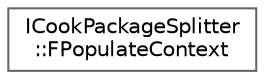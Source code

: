 digraph "Graphical Class Hierarchy"
{
 // INTERACTIVE_SVG=YES
 // LATEX_PDF_SIZE
  bgcolor="transparent";
  edge [fontname=Helvetica,fontsize=10,labelfontname=Helvetica,labelfontsize=10];
  node [fontname=Helvetica,fontsize=10,shape=box,height=0.2,width=0.4];
  rankdir="LR";
  Node0 [id="Node000000",label="ICookPackageSplitter\l::FPopulateContext",height=0.2,width=0.4,color="grey40", fillcolor="white", style="filled",URL="$da/db9/structICookPackageSplitter_1_1FPopulateContext.html",tooltip="Context passed into Populate, PreSave, and PostSave functions, on the Generator package and on the Ge..."];
}
